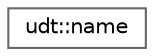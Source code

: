 digraph "Graphical Class Hierarchy"
{
 // LATEX_PDF_SIZE
  bgcolor="transparent";
  edge [fontname=Helvetica,fontsize=10,labelfontname=Helvetica,labelfontsize=10];
  node [fontname=Helvetica,fontsize=10,shape=box,height=0.2,width=0.4];
  rankdir="LR";
  Node0 [id="Node000000",label="udt::name",height=0.2,width=0.4,color="grey40", fillcolor="white", style="filled",URL="$structudt_1_1name.html",tooltip=" "];
}
